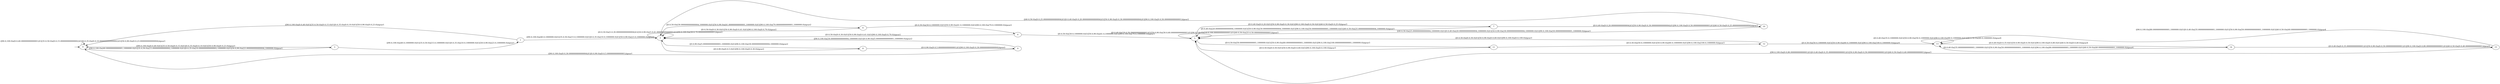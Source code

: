 digraph learnedGearShift{
 rankdir=LR;
0[label=0]
XX0 [color=white, label=""]1[label=1]
2[label=2]
3[label=3]
4[label=4]
5[label=5]
6[label=6]
7[label=7]
8[label=8]
9[label=9]
10[label=10]
11[label=11]
12[label=12]
13[label=13]
14[label=14]
15[label=15]
XX0 -> 0
0 -> 0 [label="([90.0,100.0)x[0.0,40.00000000000001))U([35.0,50.0)x[0.0,15.000000000000002))U([0.0,35.0)x[0.0,10.000000000000002))U([50.0,90.0)x[0.0,23.000000000000004))/gear1"]
0 -> 3 [label="([90.0,100.0)x[40.00000000000001,1000000.0))U([35.0,50.0)x[15.000000000000002,1000000.0))U([0.0,35.0)x[10.000000000000002,1000000.0))U([50.0,90.0)x[23.000000000000004,1000000.0))/gear1"]
1 -> 2 [label="([90.0,100.0)x[40.0,1000000.0))U([35.0,50.0)x[15.0,1000000.0))U([0.0,35.0)x[10.0,1000000.0))U([50.0,90.0)x[23.0,1000000.0))/gear2"]
1 -> 0 [label="([90.0,100.0)x[0.0,40.0))U([35.0,50.0)x[0.0,15.0))U([0.0,35.0)x[0.0,10.0))U([50.0,90.0)x[0.0,23.0))/gear1"]
2 -> 8 [label="([0.0,90.0)x[0.0,5.0))U([90.0,100.0)x[0.0,30.0))/gear2"]
2 -> 6 [label="([0.0,50.0)x[30.000000000000004,1000000.0))U([50.0,90.0)x[41.00000000000001,1000000.0))U([90.0,100.0)x[70.00000000000001,1000000.0))/gear2"]
2 -> 2 [label="([0.0,50.0)x[5.0,30.000000000000004))U([50.0,90.0)x[5.0,41.00000000000001))U([90.0,100.0)x[30.0,70.00000000000001))/gear2"]
3 -> 1 [label="([90.0,100.0)x[40.0,1000000.0))U([35.0,50.0)x[15.0,1000000.0))U([0.0,35.0)x[10.0,1000000.0))U([50.0,90.0)x[23.0,1000000.0))/gear1"]
3 -> 0 [label="([90.0,100.0)x[0.0,40.0))U([35.0,50.0)x[0.0,15.0))U([0.0,35.0)x[0.0,10.0))U([50.0,90.0)x[0.0,23.0))/gear1"]
4 -> 2 [label="([0.0,50.0)x[0.0,30.0))U([50.0,90.0)x[0.0,41.0))U([90.0,100.0)x[0.0,70.0))/gear2"]
4 -> 5 [label="([0.0,50.0)x[30.0,1000000.0))U([50.0,90.0)x[41.0,1000000.0))U([90.0,100.0)x[70.0,1000000.0))/gear3"]
5 -> 5 [label="([0.0,40.0)x[20.0,50.00000000000001))U([50.0,90.0)x[30.0,60.00000000000001))U([90.0,100.0)x[50.0,100.00000000000001))U([40.0,50.0)x[25.0,50.00000000000001))/gear3"]
5 -> 11 [label="([0.0,50.0)x[50.00000000000001,1000000.0))U([50.0,90.0)x[60.00000000000001,1000000.0))U([90.0,100.0)x[100.00000000000001,1000000.0))/gear3"]
5 -> 7 [label="([0.0,40.0)x[0.0,20.0))U([50.0,90.0)x[0.0,30.0))U([90.0,100.0)x[0.0,50.0))U([40.0,50.0)x[0.0,25.0))/gear3"]
6 -> 2 [label="([0.0,50.0)x[0.0,30.0))U([50.0,90.0)x[0.0,41.0))U([90.0,100.0)x[0.0,70.0))/gear2"]
6 -> 4 [label="([0.0,50.0)x[30.0,1000000.0))U([50.0,90.0)x[41.0,1000000.0))U([90.0,100.0)x[70.0,1000000.0))/gear2"]
7 -> 5 [label="([0.0,40.0)x[20.000000000000004,1000000.0))U([50.0,90.0)x[30.000000000000004,1000000.0))U([90.0,100.0)x[50.00000000000001,1000000.0))U([40.0,50.0)x[25.000000000000004,1000000.0))/gear3"]
7 -> 10 [label="([0.0,40.0)x[0.0,20.000000000000004))U([50.0,90.0)x[0.0,30.000000000000004))U([90.0,100.0)x[0.0,50.00000000000001))U([40.0,50.0)x[0.0,25.000000000000004))/gear3"]
8 -> 9 [label="([0.0,90.0)x[0.0,5.000000000000001))U([90.0,100.0)x[0.0,30.000000000000004))/gear2"]
8 -> 2 [label="([0.0,90.0)x[5.000000000000001,1000000.0))U([90.0,100.0)x[30.000000000000004,1000000.0))/gear2"]
9 -> 2 [label="([90.0,100.0)x[30.000000000000004,1000000.0))U([0.0,90.0)x[5.000000000000001,1000000.0))/gear2"]
9 -> 0 [label="([90.0,100.0)x[0.0,30.000000000000004))U([0.0,90.0)x[0.0,5.000000000000001))/gear1"]
10 -> 5 [label="([40.0,50.0)x[25.000000000000004,1000000.0))U([0.0,40.0)x[20.000000000000004,1000000.0))U([50.0,90.0)x[30.000000000000004,1000000.0))U([90.0,100.0)x[50.00000000000001,1000000.0))/gear3"]
10 -> 2 [label="([40.0,50.0)x[0.0,25.000000000000004))U([0.0,40.0)x[0.0,20.000000000000004))U([50.0,90.0)x[0.0,30.000000000000004))U([90.0,100.0)x[0.0,50.00000000000001))/gear2"]
11 -> 12 [label="([0.0,50.0)x[50.0,1000000.0))U([50.0,90.0)x[60.0,1000000.0))U([90.0,100.0)x[100.0,1000000.0))/gear3"]
11 -> 5 [label="([0.0,50.0)x[0.0,50.0))U([50.0,90.0)x[0.0,60.0))U([90.0,100.0)x[0.0,100.0))/gear3"]
12 -> 5 [label="([0.0,50.0)x[0.0,50.0))U([50.0,90.0)x[0.0,60.0))U([90.0,100.0)x[0.0,100.0))/gear3"]
12 -> 13 [label="([0.0,50.0)x[50.0,1000000.0))U([50.0,90.0)x[60.0,1000000.0))U([90.0,100.0)x[100.0,1000000.0))/gear4"]
13 -> 13 [label="([0.0,40.0)x[35.0,1000000.0))U([50.0,90.0)x[50.0,1000000.0))U([90.0,100.0)x[80.0,1000000.0))U([40.0,50.0)x[40.0,1000000.0))/gear4"]
13 -> 14 [label="([0.0,40.0)x[0.0,35.0))U([50.0,90.0)x[0.0,50.0))U([90.0,100.0)x[0.0,80.0))U([40.0,50.0)x[0.0,40.0))/gear4"]
14 -> 13 [label="([0.0,40.0)x[35.00000000000001,1000000.0))U([50.0,90.0)x[50.00000000000001,1000000.0))U([90.0,100.0)x[80.00000000000001,1000000.0))U([40.0,50.0)x[40.00000000000001,1000000.0))/gear4"]
14 -> 15 [label="([0.0,40.0)x[0.0,35.00000000000001))U([50.0,90.0)x[0.0,50.00000000000001))U([90.0,100.0)x[0.0,80.00000000000001))U([40.0,50.0)x[0.0,40.00000000000001))/gear4"]
15 -> 5 [label="([90.0,100.0)x[0.0,80.00000000000001))U([0.0,40.0)x[0.0,35.00000000000001))U([50.0,90.0)x[0.0,50.00000000000001))U([40.0,50.0)x[0.0,40.00000000000001))/gear3"]
15 -> 13 [label="([90.0,100.0)x[80.00000000000001,1000000.0))U([0.0,40.0)x[35.00000000000001,1000000.0))U([50.0,90.0)x[50.00000000000001,1000000.0))U([40.0,50.0)x[40.00000000000001,1000000.0))/gear4"]
}